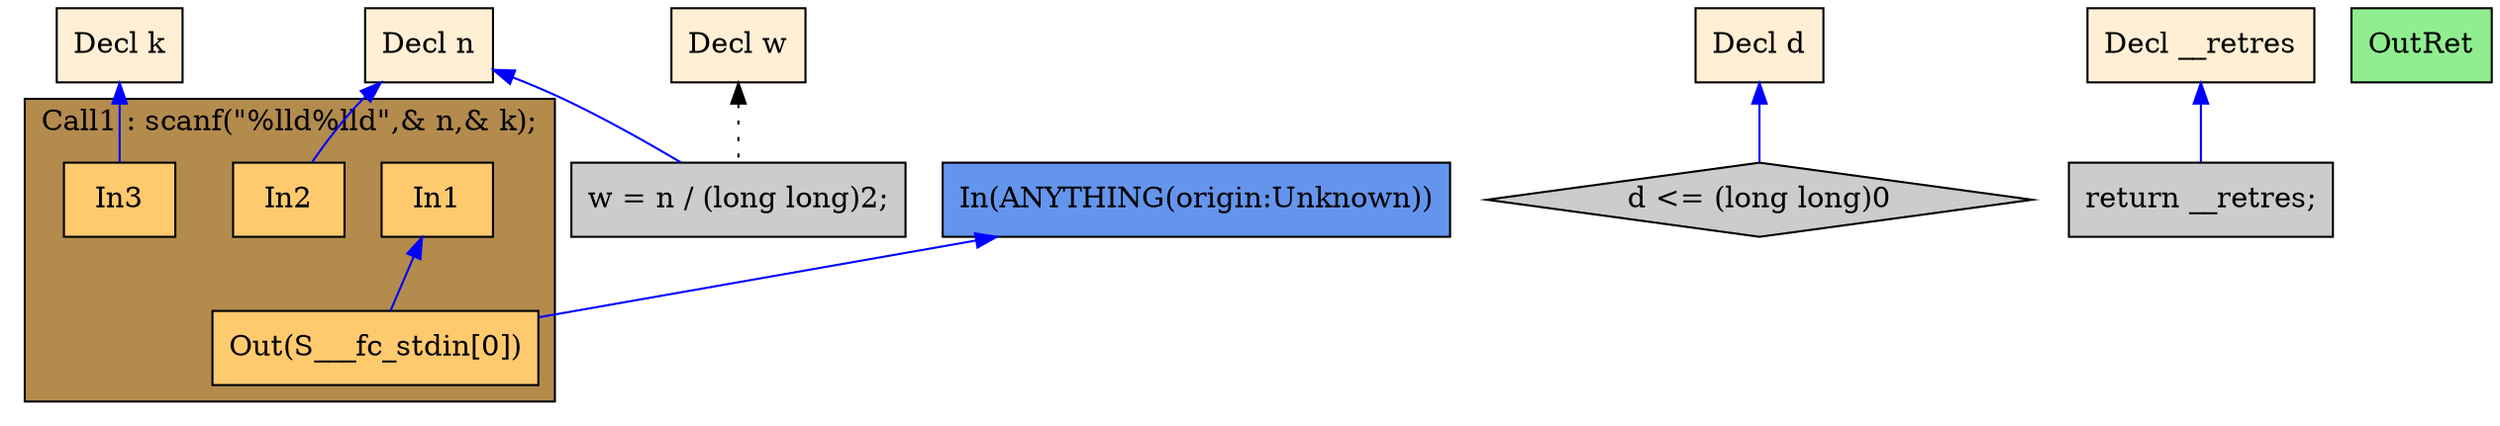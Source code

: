 digraph G {
  rankdir=TB;
  node [style="filled", ];
  2 [label="Decl n", fillcolor="#FFEFD5", shape=box, ];
  3 [label="Decl k", fillcolor="#FFEFD5", shape=box, ];
  4 [label="Decl w", fillcolor="#FFEFD5", shape=box, ];
  5 [label="Decl d", fillcolor="#FFEFD5", shape=box, ];
  6 [label="Decl __retres", fillcolor="#FFEFD5", shape=box, ];
  8 [label="In1", fillcolor="#FFCA6E", shape=box, ];
  9 [label="In2", fillcolor="#FFCA6E", shape=box, ];
  10 [label="In3", fillcolor="#FFCA6E", shape=box, ];
  11 [label="Out(S___fc_stdin[0])", fillcolor="#FFCA6E", shape=box, ];
  12 [label="w = n / (long long)2;", fillcolor="#CCCCCC", shape=box, ];
  13 [label="d <= (long long)0", fillcolor="#CCCCCC", shape=diamond, ];
  14 [label="return __retres;", fillcolor="#CCCCCC", shape=box, ];
  15 [label="OutRet", fillcolor="#90EE90", shape=box, ];
  16 [label="In(ANYTHING(origin:Unknown))", fillcolor="#6495ED", shape=box, ];
  
  subgraph cluster_Call1 { label="Call1 : scanf(\"%lld%lld\",& n,& k);";
                           fillcolor="#B38B4D"; style="filled"; 11;10;9;8;
     };
  
  edge [dir=back, ];
  2 -> 9 [color="#0000FF", ];
  3 -> 10 [color="#0000FF", ];
  8 -> 11 [color="#0000FF", ];
  16 -> 11 [color="#0000FF", ];
  2 -> 12 [color="#0000FF", ];
  4 -> 12 [color="#000000", style="dotted", ];
  5 -> 13 [color="#0000FF", ];
  6 -> 14 [color="#0000FF", ];
  
  }